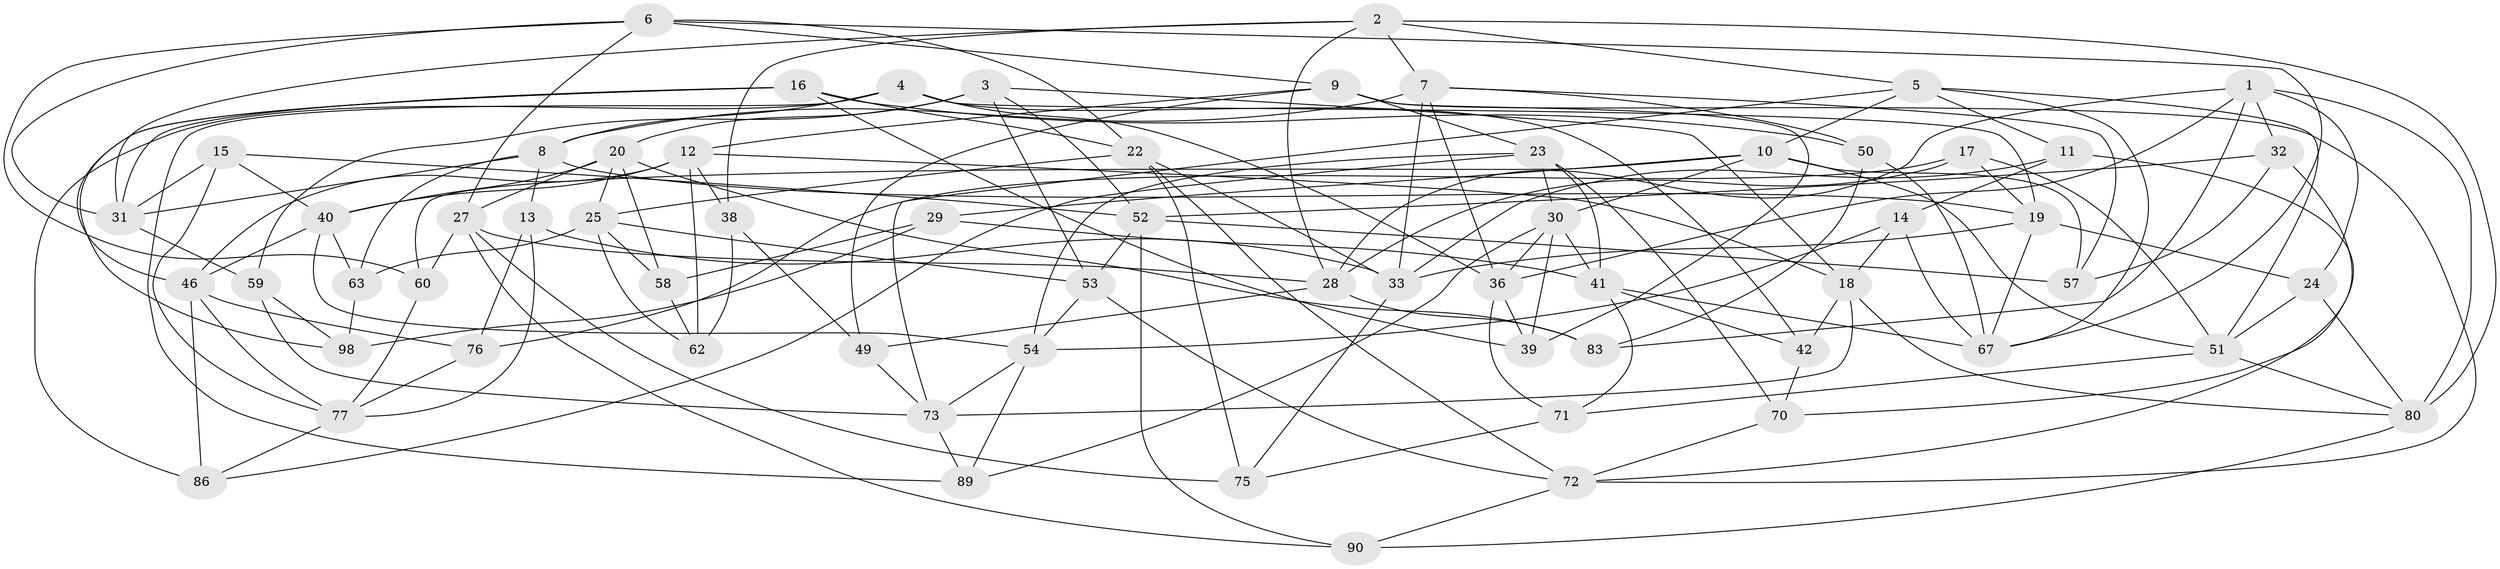 // original degree distribution, {4: 1.0}
// Generated by graph-tools (version 1.1) at 2025/39/02/21/25 10:39:01]
// undirected, 64 vertices, 163 edges
graph export_dot {
graph [start="1"]
  node [color=gray90,style=filled];
  1 [super="+45"];
  2 [super="+44"];
  3 [super="+35"];
  4 [super="+96"];
  5 [super="+47"];
  6 [super="+78"];
  7 [super="+21"];
  8 [super="+68"];
  9 [super="+43"];
  10 [super="+92"];
  11;
  12 [super="+61"];
  13;
  14;
  15;
  16 [super="+26"];
  17;
  18 [super="+56"];
  19 [super="+82"];
  20 [super="+100"];
  22 [super="+88"];
  23 [super="+34"];
  24;
  25 [super="+37"];
  27 [super="+97"];
  28 [super="+74"];
  29;
  30 [super="+65"];
  31 [super="+91"];
  32;
  33 [super="+64"];
  36 [super="+48"];
  38;
  39;
  40 [super="+84"];
  41 [super="+79"];
  42;
  46 [super="+93"];
  49;
  50;
  51 [super="+55"];
  52 [super="+99"];
  53 [super="+81"];
  54 [super="+66"];
  57;
  58;
  59;
  60;
  62;
  63;
  67 [super="+69"];
  70;
  71;
  72 [super="+95"];
  73 [super="+85"];
  75;
  76;
  77 [super="+94"];
  80 [super="+87"];
  83;
  86;
  89;
  90;
  98;
  1 -- 80;
  1 -- 83;
  1 -- 28;
  1 -- 32;
  1 -- 24;
  1 -- 36;
  2 -- 28;
  2 -- 7;
  2 -- 31;
  2 -- 80;
  2 -- 5;
  2 -- 38;
  3 -- 53 [weight=2];
  3 -- 20;
  3 -- 52;
  3 -- 59;
  3 -- 18;
  4 -- 42;
  4 -- 36;
  4 -- 86;
  4 -- 8;
  4 -- 89;
  4 -- 19;
  5 -- 11;
  5 -- 51;
  5 -- 10;
  5 -- 67;
  5 -- 73;
  6 -- 27;
  6 -- 9;
  6 -- 60;
  6 -- 31;
  6 -- 67;
  6 -- 22;
  7 -- 33;
  7 -- 8;
  7 -- 50;
  7 -- 57;
  7 -- 36;
  8 -- 31;
  8 -- 13;
  8 -- 63;
  8 -- 19;
  9 -- 12;
  9 -- 23;
  9 -- 72;
  9 -- 49;
  9 -- 39;
  10 -- 57;
  10 -- 60;
  10 -- 29;
  10 -- 30;
  10 -- 51;
  11 -- 72;
  11 -- 14;
  11 -- 33;
  12 -- 18;
  12 -- 38;
  12 -- 40;
  12 -- 62;
  12 -- 46;
  13 -- 76;
  13 -- 33;
  13 -- 77;
  14 -- 54;
  14 -- 18;
  14 -- 67;
  15 -- 31;
  15 -- 52;
  15 -- 77;
  15 -- 40;
  16 -- 31;
  16 -- 22;
  16 -- 46;
  16 -- 98;
  16 -- 50;
  16 -- 39;
  17 -- 76;
  17 -- 19;
  17 -- 28;
  17 -- 51;
  18 -- 73;
  18 -- 80;
  18 -- 42;
  19 -- 24;
  19 -- 67;
  19 -- 33;
  20 -- 40;
  20 -- 25;
  20 -- 83;
  20 -- 58;
  20 -- 27;
  22 -- 72;
  22 -- 25;
  22 -- 75;
  22 -- 33;
  23 -- 86;
  23 -- 54;
  23 -- 70;
  23 -- 30;
  23 -- 41;
  24 -- 51;
  24 -- 80;
  25 -- 63;
  25 -- 53;
  25 -- 58;
  25 -- 62;
  27 -- 75;
  27 -- 90;
  27 -- 60;
  27 -- 28;
  28 -- 49;
  28 -- 83;
  29 -- 98;
  29 -- 58;
  29 -- 41;
  30 -- 36;
  30 -- 89;
  30 -- 39;
  30 -- 41;
  31 -- 59;
  32 -- 70;
  32 -- 57;
  32 -- 52;
  33 -- 75;
  36 -- 39;
  36 -- 71;
  38 -- 62;
  38 -- 49;
  40 -- 63;
  40 -- 54;
  40 -- 46;
  41 -- 71;
  41 -- 42;
  41 -- 67;
  42 -- 70;
  46 -- 86;
  46 -- 77;
  46 -- 76;
  49 -- 73;
  50 -- 67;
  50 -- 83;
  51 -- 80;
  51 -- 71;
  52 -- 90;
  52 -- 57;
  52 -- 53;
  53 -- 72;
  53 -- 54;
  54 -- 89;
  54 -- 73;
  58 -- 62;
  59 -- 98;
  59 -- 73;
  60 -- 77;
  63 -- 98;
  70 -- 72;
  71 -- 75;
  72 -- 90;
  73 -- 89;
  76 -- 77;
  77 -- 86;
  80 -- 90;
}
